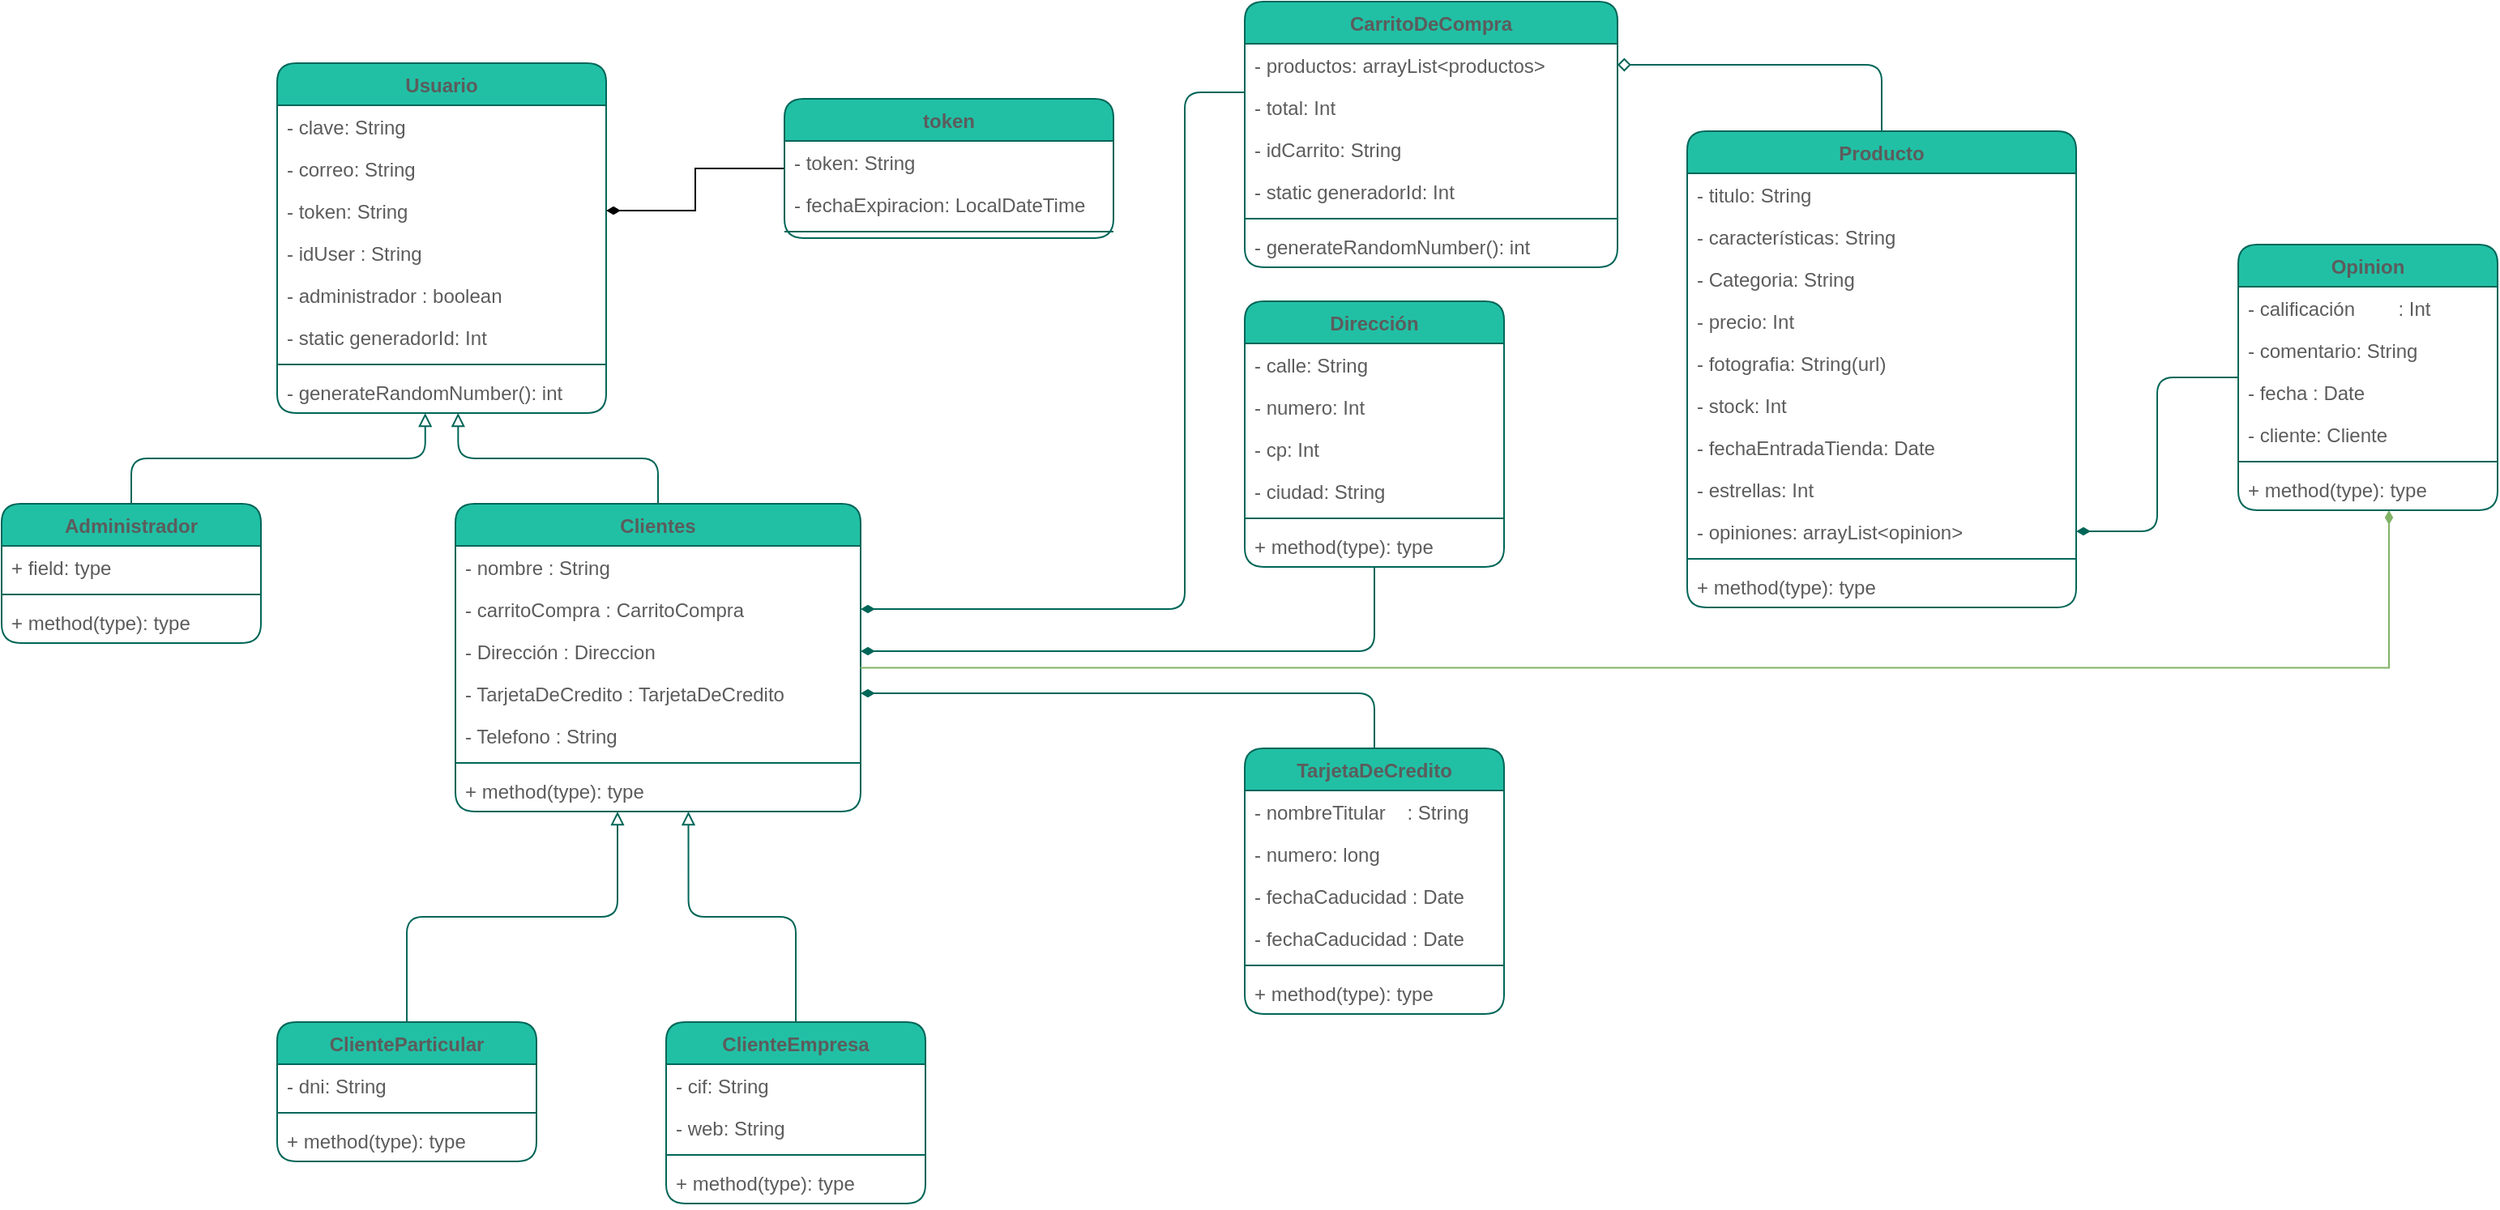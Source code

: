 <mxfile version="17.4.2" type="device"><diagram id="d1FoPwTRUMCMDy_rJjSz" name="Página-1"><mxGraphModel dx="946" dy="695" grid="1" gridSize="10" guides="1" tooltips="1" connect="1" arrows="1" fold="1" page="1" pageScale="1" pageWidth="1654" pageHeight="2336" math="0" shadow="0"><root><mxCell id="0"/><mxCell id="1" parent="0"/><mxCell id="tFjRFSFF7-OGrWjN_tVe-1" value="Usuario" style="swimlane;fontStyle=1;align=center;verticalAlign=top;childLayout=stackLayout;horizontal=1;startSize=26;horizontalStack=0;resizeParent=1;resizeParentMax=0;resizeLast=0;collapsible=1;marginBottom=0;rounded=1;fillColor=#21C0A5;strokeColor=#006658;fontColor=#5C5C5C;" parent="1" vertex="1"><mxGeometry x="227" y="88" width="203" height="216" as="geometry"/></mxCell><mxCell id="tFjRFSFF7-OGrWjN_tVe-2" value="- clave: String   " style="text;strokeColor=none;fillColor=none;align=left;verticalAlign=top;spacingLeft=4;spacingRight=4;overflow=hidden;rotatable=0;points=[[0,0.5],[1,0.5]];portConstraint=eastwest;rounded=1;fontColor=#5C5C5C;" parent="tFjRFSFF7-OGrWjN_tVe-1" vertex="1"><mxGeometry y="26" width="203" height="26" as="geometry"/></mxCell><mxCell id="tFjRFSFF7-OGrWjN_tVe-22" value="- correo: String   " style="text;strokeColor=none;fillColor=none;align=left;verticalAlign=top;spacingLeft=4;spacingRight=4;overflow=hidden;rotatable=0;points=[[0,0.5],[1,0.5]];portConstraint=eastwest;rounded=1;fontColor=#5C5C5C;" parent="tFjRFSFF7-OGrWjN_tVe-1" vertex="1"><mxGeometry y="52" width="203" height="26" as="geometry"/></mxCell><mxCell id="VLmH1eyOsucqPhwSp4mZ-1" value="- token: String   " style="text;strokeColor=none;fillColor=none;align=left;verticalAlign=top;spacingLeft=4;spacingRight=4;overflow=hidden;rotatable=0;points=[[0,0.5],[1,0.5]];portConstraint=eastwest;rounded=1;fontColor=#5C5C5C;" parent="tFjRFSFF7-OGrWjN_tVe-1" vertex="1"><mxGeometry y="78" width="203" height="26" as="geometry"/></mxCell><mxCell id="tFjRFSFF7-OGrWjN_tVe-92" value="- idUser : String" style="text;strokeColor=none;fillColor=none;align=left;verticalAlign=top;spacingLeft=4;spacingRight=4;overflow=hidden;rotatable=0;points=[[0,0.5],[1,0.5]];portConstraint=eastwest;rounded=1;fontColor=#5C5C5C;" parent="tFjRFSFF7-OGrWjN_tVe-1" vertex="1"><mxGeometry y="104" width="203" height="26" as="geometry"/></mxCell><mxCell id="NfGuIt9J-ZCbJEeg3Rz8-1" value="- administrador : boolean" style="text;strokeColor=none;fillColor=none;align=left;verticalAlign=top;spacingLeft=4;spacingRight=4;overflow=hidden;rotatable=0;points=[[0,0.5],[1,0.5]];portConstraint=eastwest;rounded=1;fontColor=#5C5C5C;" vertex="1" parent="tFjRFSFF7-OGrWjN_tVe-1"><mxGeometry y="130" width="203" height="26" as="geometry"/></mxCell><mxCell id="tFjRFSFF7-OGrWjN_tVe-93" value="- static generadorId: Int" style="text;strokeColor=none;fillColor=none;align=left;verticalAlign=top;spacingLeft=4;spacingRight=4;overflow=hidden;rotatable=0;points=[[0,0.5],[1,0.5]];portConstraint=eastwest;rounded=1;fontColor=#5C5C5C;" parent="tFjRFSFF7-OGrWjN_tVe-1" vertex="1"><mxGeometry y="156" width="203" height="26" as="geometry"/></mxCell><mxCell id="tFjRFSFF7-OGrWjN_tVe-3" value="" style="line;strokeWidth=1;fillColor=none;align=left;verticalAlign=middle;spacingTop=-1;spacingLeft=3;spacingRight=3;rotatable=0;labelPosition=right;points=[];portConstraint=eastwest;rounded=1;strokeColor=#006658;fontColor=#5C5C5C;" parent="tFjRFSFF7-OGrWjN_tVe-1" vertex="1"><mxGeometry y="182" width="203" height="8" as="geometry"/></mxCell><mxCell id="tFjRFSFF7-OGrWjN_tVe-4" value="- generateRandomNumber(): int" style="text;strokeColor=none;fillColor=none;align=left;verticalAlign=top;spacingLeft=4;spacingRight=4;overflow=hidden;rotatable=0;points=[[0,0.5],[1,0.5]];portConstraint=eastwest;rounded=1;fontColor=#5C5C5C;" parent="tFjRFSFF7-OGrWjN_tVe-1" vertex="1"><mxGeometry y="190" width="203" height="26" as="geometry"/></mxCell><mxCell id="tFjRFSFF7-OGrWjN_tVe-25" style="edgeStyle=orthogonalEdgeStyle;rounded=1;orthogonalLoop=1;jettySize=auto;html=1;entryX=0.45;entryY=1;entryDx=0;entryDy=0;entryPerimeter=0;endArrow=block;endFill=0;strokeColor=#006658;fontColor=#5C5C5C;" parent="1" source="tFjRFSFF7-OGrWjN_tVe-6" target="tFjRFSFF7-OGrWjN_tVe-4" edge="1"><mxGeometry relative="1" as="geometry"/></mxCell><mxCell id="tFjRFSFF7-OGrWjN_tVe-6" value="Administrador" style="swimlane;fontStyle=1;align=center;verticalAlign=top;childLayout=stackLayout;horizontal=1;startSize=26;horizontalStack=0;resizeParent=1;resizeParentMax=0;resizeLast=0;collapsible=1;marginBottom=0;rounded=1;fillColor=#21C0A5;strokeColor=#006658;fontColor=#5C5C5C;" parent="1" vertex="1"><mxGeometry x="57" y="360" width="160" height="86" as="geometry"/></mxCell><mxCell id="tFjRFSFF7-OGrWjN_tVe-7" value="+ field: type" style="text;strokeColor=none;fillColor=none;align=left;verticalAlign=top;spacingLeft=4;spacingRight=4;overflow=hidden;rotatable=0;points=[[0,0.5],[1,0.5]];portConstraint=eastwest;rounded=1;fontColor=#5C5C5C;" parent="tFjRFSFF7-OGrWjN_tVe-6" vertex="1"><mxGeometry y="26" width="160" height="26" as="geometry"/></mxCell><mxCell id="tFjRFSFF7-OGrWjN_tVe-8" value="" style="line;strokeWidth=1;fillColor=none;align=left;verticalAlign=middle;spacingTop=-1;spacingLeft=3;spacingRight=3;rotatable=0;labelPosition=right;points=[];portConstraint=eastwest;rounded=1;strokeColor=#006658;fontColor=#5C5C5C;" parent="tFjRFSFF7-OGrWjN_tVe-6" vertex="1"><mxGeometry y="52" width="160" height="8" as="geometry"/></mxCell><mxCell id="tFjRFSFF7-OGrWjN_tVe-9" value="+ method(type): type" style="text;strokeColor=none;fillColor=none;align=left;verticalAlign=top;spacingLeft=4;spacingRight=4;overflow=hidden;rotatable=0;points=[[0,0.5],[1,0.5]];portConstraint=eastwest;rounded=1;fontColor=#5C5C5C;" parent="tFjRFSFF7-OGrWjN_tVe-6" vertex="1"><mxGeometry y="60" width="160" height="26" as="geometry"/></mxCell><mxCell id="tFjRFSFF7-OGrWjN_tVe-28" style="edgeStyle=orthogonalEdgeStyle;rounded=1;orthogonalLoop=1;jettySize=auto;html=1;entryX=0.55;entryY=1;entryDx=0;entryDy=0;entryPerimeter=0;endArrow=block;endFill=0;strokeColor=#006658;fontColor=#5C5C5C;" parent="1" source="tFjRFSFF7-OGrWjN_tVe-10" target="tFjRFSFF7-OGrWjN_tVe-4" edge="1"><mxGeometry relative="1" as="geometry"/></mxCell><mxCell id="tFjRFSFF7-OGrWjN_tVe-10" value="Clientes" style="swimlane;fontStyle=1;align=center;verticalAlign=top;childLayout=stackLayout;horizontal=1;startSize=26;horizontalStack=0;resizeParent=1;resizeParentMax=0;resizeLast=0;collapsible=1;marginBottom=0;rounded=1;fillColor=#21C0A5;strokeColor=#006658;fontColor=#5C5C5C;" parent="1" vertex="1"><mxGeometry x="337" y="360" width="250" height="190" as="geometry"/></mxCell><mxCell id="tFjRFSFF7-OGrWjN_tVe-11" value="- nombre : String " style="text;strokeColor=none;fillColor=none;align=left;verticalAlign=top;spacingLeft=4;spacingRight=4;overflow=hidden;rotatable=0;points=[[0,0.5],[1,0.5]];portConstraint=eastwest;rounded=1;fontColor=#5C5C5C;" parent="tFjRFSFF7-OGrWjN_tVe-10" vertex="1"><mxGeometry y="26" width="250" height="26" as="geometry"/></mxCell><mxCell id="tFjRFSFF7-OGrWjN_tVe-83" value="- carritoCompra : CarritoCompra " style="text;strokeColor=none;fillColor=none;align=left;verticalAlign=top;spacingLeft=4;spacingRight=4;overflow=hidden;rotatable=0;points=[[0,0.5],[1,0.5]];portConstraint=eastwest;rounded=1;fontColor=#5C5C5C;" parent="tFjRFSFF7-OGrWjN_tVe-10" vertex="1"><mxGeometry y="52" width="250" height="26" as="geometry"/></mxCell><mxCell id="tFjRFSFF7-OGrWjN_tVe-29" value="- Dirección : Direccion " style="text;strokeColor=none;fillColor=none;align=left;verticalAlign=top;spacingLeft=4;spacingRight=4;overflow=hidden;rotatable=0;points=[[0,0.5],[1,0.5]];portConstraint=eastwest;rounded=1;fontColor=#5C5C5C;" parent="tFjRFSFF7-OGrWjN_tVe-10" vertex="1"><mxGeometry y="78" width="250" height="26" as="geometry"/></mxCell><mxCell id="tFjRFSFF7-OGrWjN_tVe-30" value="- TarjetaDeCredito : TarjetaDeCredito " style="text;strokeColor=none;fillColor=none;align=left;verticalAlign=top;spacingLeft=4;spacingRight=4;overflow=hidden;rotatable=0;points=[[0,0.5],[1,0.5]];portConstraint=eastwest;rounded=1;fontColor=#5C5C5C;" parent="tFjRFSFF7-OGrWjN_tVe-10" vertex="1"><mxGeometry y="104" width="250" height="26" as="geometry"/></mxCell><mxCell id="tFjRFSFF7-OGrWjN_tVe-31" value="- Telefono : String " style="text;strokeColor=none;fillColor=none;align=left;verticalAlign=top;spacingLeft=4;spacingRight=4;overflow=hidden;rotatable=0;points=[[0,0.5],[1,0.5]];portConstraint=eastwest;rounded=1;fontColor=#5C5C5C;" parent="tFjRFSFF7-OGrWjN_tVe-10" vertex="1"><mxGeometry y="130" width="250" height="26" as="geometry"/></mxCell><mxCell id="tFjRFSFF7-OGrWjN_tVe-12" value="" style="line;strokeWidth=1;fillColor=none;align=left;verticalAlign=middle;spacingTop=-1;spacingLeft=3;spacingRight=3;rotatable=0;labelPosition=right;points=[];portConstraint=eastwest;rounded=1;strokeColor=#006658;fontColor=#5C5C5C;" parent="tFjRFSFF7-OGrWjN_tVe-10" vertex="1"><mxGeometry y="156" width="250" height="8" as="geometry"/></mxCell><mxCell id="tFjRFSFF7-OGrWjN_tVe-13" value="+ method(type): type" style="text;strokeColor=none;fillColor=none;align=left;verticalAlign=top;spacingLeft=4;spacingRight=4;overflow=hidden;rotatable=0;points=[[0,0.5],[1,0.5]];portConstraint=eastwest;rounded=1;fontColor=#5C5C5C;" parent="tFjRFSFF7-OGrWjN_tVe-10" vertex="1"><mxGeometry y="164" width="250" height="26" as="geometry"/></mxCell><mxCell id="tFjRFSFF7-OGrWjN_tVe-34" style="edgeStyle=orthogonalEdgeStyle;rounded=1;orthogonalLoop=1;jettySize=auto;html=1;entryX=0.4;entryY=1;entryDx=0;entryDy=0;entryPerimeter=0;endArrow=block;endFill=0;strokeColor=#006658;fontColor=#5C5C5C;" parent="1" source="tFjRFSFF7-OGrWjN_tVe-14" target="tFjRFSFF7-OGrWjN_tVe-13" edge="1"><mxGeometry relative="1" as="geometry"/></mxCell><mxCell id="tFjRFSFF7-OGrWjN_tVe-14" value="ClienteParticular" style="swimlane;fontStyle=1;align=center;verticalAlign=top;childLayout=stackLayout;horizontal=1;startSize=26;horizontalStack=0;resizeParent=1;resizeParentMax=0;resizeLast=0;collapsible=1;marginBottom=0;rounded=1;fillColor=#21C0A5;strokeColor=#006658;fontColor=#5C5C5C;" parent="1" vertex="1"><mxGeometry x="227" y="680" width="160" height="86" as="geometry"/></mxCell><mxCell id="tFjRFSFF7-OGrWjN_tVe-15" value="- dni: String" style="text;strokeColor=none;fillColor=none;align=left;verticalAlign=top;spacingLeft=4;spacingRight=4;overflow=hidden;rotatable=0;points=[[0,0.5],[1,0.5]];portConstraint=eastwest;rounded=1;fontColor=#5C5C5C;" parent="tFjRFSFF7-OGrWjN_tVe-14" vertex="1"><mxGeometry y="26" width="160" height="26" as="geometry"/></mxCell><mxCell id="tFjRFSFF7-OGrWjN_tVe-16" value="" style="line;strokeWidth=1;fillColor=none;align=left;verticalAlign=middle;spacingTop=-1;spacingLeft=3;spacingRight=3;rotatable=0;labelPosition=right;points=[];portConstraint=eastwest;rounded=1;strokeColor=#006658;fontColor=#5C5C5C;" parent="tFjRFSFF7-OGrWjN_tVe-14" vertex="1"><mxGeometry y="52" width="160" height="8" as="geometry"/></mxCell><mxCell id="tFjRFSFF7-OGrWjN_tVe-17" value="+ method(type): type" style="text;strokeColor=none;fillColor=none;align=left;verticalAlign=top;spacingLeft=4;spacingRight=4;overflow=hidden;rotatable=0;points=[[0,0.5],[1,0.5]];portConstraint=eastwest;rounded=1;fontColor=#5C5C5C;" parent="tFjRFSFF7-OGrWjN_tVe-14" vertex="1"><mxGeometry y="60" width="160" height="26" as="geometry"/></mxCell><mxCell id="tFjRFSFF7-OGrWjN_tVe-35" style="edgeStyle=orthogonalEdgeStyle;rounded=1;orthogonalLoop=1;jettySize=auto;html=1;entryX=0.575;entryY=1;entryDx=0;entryDy=0;entryPerimeter=0;endArrow=block;endFill=0;strokeColor=#006658;fontColor=#5C5C5C;" parent="1" source="tFjRFSFF7-OGrWjN_tVe-18" target="tFjRFSFF7-OGrWjN_tVe-13" edge="1"><mxGeometry relative="1" as="geometry"/></mxCell><mxCell id="tFjRFSFF7-OGrWjN_tVe-18" value="ClienteEmpresa" style="swimlane;fontStyle=1;align=center;verticalAlign=top;childLayout=stackLayout;horizontal=1;startSize=26;horizontalStack=0;resizeParent=1;resizeParentMax=0;resizeLast=0;collapsible=1;marginBottom=0;rounded=1;fillColor=#21C0A5;strokeColor=#006658;fontColor=#5C5C5C;" parent="1" vertex="1"><mxGeometry x="467" y="680" width="160" height="112" as="geometry"/></mxCell><mxCell id="tFjRFSFF7-OGrWjN_tVe-19" value="- cif: String" style="text;strokeColor=none;fillColor=none;align=left;verticalAlign=top;spacingLeft=4;spacingRight=4;overflow=hidden;rotatable=0;points=[[0,0.5],[1,0.5]];portConstraint=eastwest;rounded=1;fontColor=#5C5C5C;" parent="tFjRFSFF7-OGrWjN_tVe-18" vertex="1"><mxGeometry y="26" width="160" height="26" as="geometry"/></mxCell><mxCell id="tFjRFSFF7-OGrWjN_tVe-33" value="- web: String" style="text;strokeColor=none;fillColor=none;align=left;verticalAlign=top;spacingLeft=4;spacingRight=4;overflow=hidden;rotatable=0;points=[[0,0.5],[1,0.5]];portConstraint=eastwest;rounded=1;fontColor=#5C5C5C;" parent="tFjRFSFF7-OGrWjN_tVe-18" vertex="1"><mxGeometry y="52" width="160" height="26" as="geometry"/></mxCell><mxCell id="tFjRFSFF7-OGrWjN_tVe-20" value="" style="line;strokeWidth=1;fillColor=none;align=left;verticalAlign=middle;spacingTop=-1;spacingLeft=3;spacingRight=3;rotatable=0;labelPosition=right;points=[];portConstraint=eastwest;rounded=1;strokeColor=#006658;fontColor=#5C5C5C;" parent="tFjRFSFF7-OGrWjN_tVe-18" vertex="1"><mxGeometry y="78" width="160" height="8" as="geometry"/></mxCell><mxCell id="tFjRFSFF7-OGrWjN_tVe-21" value="+ method(type): type" style="text;strokeColor=none;fillColor=none;align=left;verticalAlign=top;spacingLeft=4;spacingRight=4;overflow=hidden;rotatable=0;points=[[0,0.5],[1,0.5]];portConstraint=eastwest;rounded=1;fontColor=#5C5C5C;" parent="tFjRFSFF7-OGrWjN_tVe-18" vertex="1"><mxGeometry y="86" width="160" height="26" as="geometry"/></mxCell><mxCell id="tFjRFSFF7-OGrWjN_tVe-85" style="edgeStyle=orthogonalEdgeStyle;curved=0;rounded=1;sketch=0;orthogonalLoop=1;jettySize=auto;html=1;entryX=1;entryY=0.5;entryDx=0;entryDy=0;fontColor=#5C5C5C;endArrow=diamondThin;endFill=1;strokeColor=#006658;fillColor=#21C0A5;" parent="1" source="tFjRFSFF7-OGrWjN_tVe-39" target="tFjRFSFF7-OGrWjN_tVe-29" edge="1"><mxGeometry relative="1" as="geometry"/></mxCell><mxCell id="tFjRFSFF7-OGrWjN_tVe-39" value="Dirección" style="swimlane;fontStyle=1;align=center;verticalAlign=top;childLayout=stackLayout;horizontal=1;startSize=26;horizontalStack=0;resizeParent=1;resizeParentMax=0;resizeLast=0;collapsible=1;marginBottom=0;rounded=1;fillColor=#21C0A5;strokeColor=#006658;fontColor=#5C5C5C;" parent="1" vertex="1"><mxGeometry x="824" y="235" width="160" height="164" as="geometry"/></mxCell><mxCell id="tFjRFSFF7-OGrWjN_tVe-40" value="- calle: String" style="text;strokeColor=none;fillColor=none;align=left;verticalAlign=top;spacingLeft=4;spacingRight=4;overflow=hidden;rotatable=0;points=[[0,0.5],[1,0.5]];portConstraint=eastwest;rounded=1;fontColor=#5C5C5C;" parent="tFjRFSFF7-OGrWjN_tVe-39" vertex="1"><mxGeometry y="26" width="160" height="26" as="geometry"/></mxCell><mxCell id="tFjRFSFF7-OGrWjN_tVe-41" value="- numero: Int" style="text;strokeColor=none;fillColor=none;align=left;verticalAlign=top;spacingLeft=4;spacingRight=4;overflow=hidden;rotatable=0;points=[[0,0.5],[1,0.5]];portConstraint=eastwest;rounded=1;fontColor=#5C5C5C;" parent="tFjRFSFF7-OGrWjN_tVe-39" vertex="1"><mxGeometry y="52" width="160" height="26" as="geometry"/></mxCell><mxCell id="tFjRFSFF7-OGrWjN_tVe-44" value="- cp: Int" style="text;strokeColor=none;fillColor=none;align=left;verticalAlign=top;spacingLeft=4;spacingRight=4;overflow=hidden;rotatable=0;points=[[0,0.5],[1,0.5]];portConstraint=eastwest;rounded=1;fontColor=#5C5C5C;" parent="tFjRFSFF7-OGrWjN_tVe-39" vertex="1"><mxGeometry y="78" width="160" height="26" as="geometry"/></mxCell><mxCell id="tFjRFSFF7-OGrWjN_tVe-45" value="- ciudad: String" style="text;strokeColor=none;fillColor=none;align=left;verticalAlign=top;spacingLeft=4;spacingRight=4;overflow=hidden;rotatable=0;points=[[0,0.5],[1,0.5]];portConstraint=eastwest;rounded=1;fontColor=#5C5C5C;" parent="tFjRFSFF7-OGrWjN_tVe-39" vertex="1"><mxGeometry y="104" width="160" height="26" as="geometry"/></mxCell><mxCell id="tFjRFSFF7-OGrWjN_tVe-42" value="" style="line;strokeWidth=1;fillColor=none;align=left;verticalAlign=middle;spacingTop=-1;spacingLeft=3;spacingRight=3;rotatable=0;labelPosition=right;points=[];portConstraint=eastwest;rounded=1;strokeColor=#006658;fontColor=#5C5C5C;" parent="tFjRFSFF7-OGrWjN_tVe-39" vertex="1"><mxGeometry y="130" width="160" height="8" as="geometry"/></mxCell><mxCell id="tFjRFSFF7-OGrWjN_tVe-43" value="+ method(type): type" style="text;strokeColor=none;fillColor=none;align=left;verticalAlign=top;spacingLeft=4;spacingRight=4;overflow=hidden;rotatable=0;points=[[0,0.5],[1,0.5]];portConstraint=eastwest;rounded=1;fontColor=#5C5C5C;" parent="tFjRFSFF7-OGrWjN_tVe-39" vertex="1"><mxGeometry y="138" width="160" height="26" as="geometry"/></mxCell><mxCell id="tFjRFSFF7-OGrWjN_tVe-84" style="edgeStyle=orthogonalEdgeStyle;curved=0;rounded=1;sketch=0;orthogonalLoop=1;jettySize=auto;html=1;entryX=1;entryY=0.5;entryDx=0;entryDy=0;fontColor=#5C5C5C;endArrow=diamondThin;endFill=1;strokeColor=#006658;fillColor=#21C0A5;" parent="1" source="tFjRFSFF7-OGrWjN_tVe-47" target="tFjRFSFF7-OGrWjN_tVe-30" edge="1"><mxGeometry relative="1" as="geometry"/></mxCell><mxCell id="tFjRFSFF7-OGrWjN_tVe-47" value="TarjetaDeCredito" style="swimlane;fontStyle=1;align=center;verticalAlign=top;childLayout=stackLayout;horizontal=1;startSize=26;horizontalStack=0;resizeParent=1;resizeParentMax=0;resizeLast=0;collapsible=1;marginBottom=0;rounded=1;fillColor=#21C0A5;strokeColor=#006658;fontColor=#5C5C5C;" parent="1" vertex="1"><mxGeometry x="824" y="511" width="160" height="164" as="geometry"/></mxCell><mxCell id="tFjRFSFF7-OGrWjN_tVe-48" value="- nombreTitular    : String" style="text;strokeColor=none;fillColor=none;align=left;verticalAlign=top;spacingLeft=4;spacingRight=4;overflow=hidden;rotatable=0;points=[[0,0.5],[1,0.5]];portConstraint=eastwest;rounded=1;fontColor=#5C5C5C;" parent="tFjRFSFF7-OGrWjN_tVe-47" vertex="1"><mxGeometry y="26" width="160" height="26" as="geometry"/></mxCell><mxCell id="tFjRFSFF7-OGrWjN_tVe-49" value="- numero: long" style="text;strokeColor=none;fillColor=none;align=left;verticalAlign=top;spacingLeft=4;spacingRight=4;overflow=hidden;rotatable=0;points=[[0,0.5],[1,0.5]];portConstraint=eastwest;rounded=1;fontColor=#5C5C5C;" parent="tFjRFSFF7-OGrWjN_tVe-47" vertex="1"><mxGeometry y="52" width="160" height="26" as="geometry"/></mxCell><mxCell id="VLmH1eyOsucqPhwSp4mZ-2" value="- fechaCaducidad : Date" style="text;strokeColor=none;fillColor=none;align=left;verticalAlign=top;spacingLeft=4;spacingRight=4;overflow=hidden;rotatable=0;points=[[0,0.5],[1,0.5]];portConstraint=eastwest;rounded=1;fontColor=#5C5C5C;" parent="tFjRFSFF7-OGrWjN_tVe-47" vertex="1"><mxGeometry y="78" width="160" height="26" as="geometry"/></mxCell><mxCell id="tFjRFSFF7-OGrWjN_tVe-50" value="- fechaCaducidad : Date" style="text;strokeColor=none;fillColor=none;align=left;verticalAlign=top;spacingLeft=4;spacingRight=4;overflow=hidden;rotatable=0;points=[[0,0.5],[1,0.5]];portConstraint=eastwest;rounded=1;fontColor=#5C5C5C;" parent="tFjRFSFF7-OGrWjN_tVe-47" vertex="1"><mxGeometry y="104" width="160" height="26" as="geometry"/></mxCell><mxCell id="tFjRFSFF7-OGrWjN_tVe-52" value="" style="line;strokeWidth=1;fillColor=none;align=left;verticalAlign=middle;spacingTop=-1;spacingLeft=3;spacingRight=3;rotatable=0;labelPosition=right;points=[];portConstraint=eastwest;rounded=1;strokeColor=#006658;fontColor=#5C5C5C;" parent="tFjRFSFF7-OGrWjN_tVe-47" vertex="1"><mxGeometry y="130" width="160" height="8" as="geometry"/></mxCell><mxCell id="tFjRFSFF7-OGrWjN_tVe-53" value="+ method(type): type" style="text;strokeColor=none;fillColor=none;align=left;verticalAlign=top;spacingLeft=4;spacingRight=4;overflow=hidden;rotatable=0;points=[[0,0.5],[1,0.5]];portConstraint=eastwest;rounded=1;fontColor=#5C5C5C;" parent="tFjRFSFF7-OGrWjN_tVe-47" vertex="1"><mxGeometry y="138" width="160" height="26" as="geometry"/></mxCell><mxCell id="tFjRFSFF7-OGrWjN_tVe-87" style="edgeStyle=orthogonalEdgeStyle;curved=0;rounded=1;sketch=0;orthogonalLoop=1;jettySize=auto;html=1;entryX=1;entryY=0.5;entryDx=0;entryDy=0;fontColor=#5C5C5C;endArrow=diamond;endFill=0;strokeColor=#006658;fillColor=#21C0A5;" parent="1" source="tFjRFSFF7-OGrWjN_tVe-60" target="tFjRFSFF7-OGrWjN_tVe-79" edge="1"><mxGeometry relative="1" as="geometry"/></mxCell><mxCell id="tFjRFSFF7-OGrWjN_tVe-60" value="Producto" style="swimlane;fontStyle=1;align=center;verticalAlign=top;childLayout=stackLayout;horizontal=1;startSize=26;horizontalStack=0;resizeParent=1;resizeParentMax=0;resizeLast=0;collapsible=1;marginBottom=0;rounded=1;fillColor=#21C0A5;strokeColor=#006658;fontColor=#5C5C5C;" parent="1" vertex="1"><mxGeometry x="1097" y="130" width="240" height="294" as="geometry"/></mxCell><mxCell id="tFjRFSFF7-OGrWjN_tVe-61" value="- titulo: String   " style="text;strokeColor=none;fillColor=none;align=left;verticalAlign=top;spacingLeft=4;spacingRight=4;overflow=hidden;rotatable=0;points=[[0,0.5],[1,0.5]];portConstraint=eastwest;rounded=1;fontColor=#5C5C5C;" parent="tFjRFSFF7-OGrWjN_tVe-60" vertex="1"><mxGeometry y="26" width="240" height="26" as="geometry"/></mxCell><mxCell id="tFjRFSFF7-OGrWjN_tVe-62" value="- características: String   " style="text;strokeColor=none;fillColor=none;align=left;verticalAlign=top;spacingLeft=4;spacingRight=4;overflow=hidden;rotatable=0;points=[[0,0.5],[1,0.5]];portConstraint=eastwest;rounded=1;fontColor=#5C5C5C;" parent="tFjRFSFF7-OGrWjN_tVe-60" vertex="1"><mxGeometry y="52" width="240" height="26" as="geometry"/></mxCell><mxCell id="tFjRFSFF7-OGrWjN_tVe-65" value="- Categoria: String   " style="text;strokeColor=none;fillColor=none;align=left;verticalAlign=top;spacingLeft=4;spacingRight=4;overflow=hidden;rotatable=0;points=[[0,0.5],[1,0.5]];portConstraint=eastwest;rounded=1;fontColor=#5C5C5C;" parent="tFjRFSFF7-OGrWjN_tVe-60" vertex="1"><mxGeometry y="78" width="240" height="26" as="geometry"/></mxCell><mxCell id="tFjRFSFF7-OGrWjN_tVe-66" value="- precio: Int   " style="text;strokeColor=none;fillColor=none;align=left;verticalAlign=top;spacingLeft=4;spacingRight=4;overflow=hidden;rotatable=0;points=[[0,0.5],[1,0.5]];portConstraint=eastwest;rounded=1;fontColor=#5C5C5C;" parent="tFjRFSFF7-OGrWjN_tVe-60" vertex="1"><mxGeometry y="104" width="240" height="26" as="geometry"/></mxCell><mxCell id="tFjRFSFF7-OGrWjN_tVe-67" value="- fotografia: String(url)   " style="text;strokeColor=none;fillColor=none;align=left;verticalAlign=top;spacingLeft=4;spacingRight=4;overflow=hidden;rotatable=0;points=[[0,0.5],[1,0.5]];portConstraint=eastwest;rounded=1;fontColor=#5C5C5C;" parent="tFjRFSFF7-OGrWjN_tVe-60" vertex="1"><mxGeometry y="130" width="240" height="26" as="geometry"/></mxCell><mxCell id="tFjRFSFF7-OGrWjN_tVe-68" value="- stock: Int   " style="text;strokeColor=none;fillColor=none;align=left;verticalAlign=top;spacingLeft=4;spacingRight=4;overflow=hidden;rotatable=0;points=[[0,0.5],[1,0.5]];portConstraint=eastwest;rounded=1;fontColor=#5C5C5C;" parent="tFjRFSFF7-OGrWjN_tVe-60" vertex="1"><mxGeometry y="156" width="240" height="26" as="geometry"/></mxCell><mxCell id="tFjRFSFF7-OGrWjN_tVe-69" value="- fechaEntradaTienda: Date  " style="text;strokeColor=none;fillColor=none;align=left;verticalAlign=top;spacingLeft=4;spacingRight=4;overflow=hidden;rotatable=0;points=[[0,0.5],[1,0.5]];portConstraint=eastwest;rounded=1;fontColor=#5C5C5C;" parent="tFjRFSFF7-OGrWjN_tVe-60" vertex="1"><mxGeometry y="182" width="240" height="26" as="geometry"/></mxCell><mxCell id="3Z9f9Wy0Vmw_02HhkJ2m-20" value="- estrellas: Int   " style="text;strokeColor=none;fillColor=none;align=left;verticalAlign=top;spacingLeft=4;spacingRight=4;overflow=hidden;rotatable=0;points=[[0,0.5],[1,0.5]];portConstraint=eastwest;rounded=1;fontColor=#5C5C5C;" parent="tFjRFSFF7-OGrWjN_tVe-60" vertex="1"><mxGeometry y="208" width="240" height="26" as="geometry"/></mxCell><mxCell id="tFjRFSFF7-OGrWjN_tVe-70" value="- opiniones: arrayList&lt;opinion&gt;  " style="text;strokeColor=none;fillColor=none;align=left;verticalAlign=top;spacingLeft=4;spacingRight=4;overflow=hidden;rotatable=0;points=[[0,0.5],[1,0.5]];portConstraint=eastwest;rounded=1;fontColor=#5C5C5C;" parent="tFjRFSFF7-OGrWjN_tVe-60" vertex="1"><mxGeometry y="234" width="240" height="26" as="geometry"/></mxCell><mxCell id="tFjRFSFF7-OGrWjN_tVe-63" value="" style="line;strokeWidth=1;fillColor=none;align=left;verticalAlign=middle;spacingTop=-1;spacingLeft=3;spacingRight=3;rotatable=0;labelPosition=right;points=[];portConstraint=eastwest;rounded=1;strokeColor=#006658;fontColor=#5C5C5C;" parent="tFjRFSFF7-OGrWjN_tVe-60" vertex="1"><mxGeometry y="260" width="240" height="8" as="geometry"/></mxCell><mxCell id="tFjRFSFF7-OGrWjN_tVe-64" value="+ method(type): type" style="text;strokeColor=none;fillColor=none;align=left;verticalAlign=top;spacingLeft=4;spacingRight=4;overflow=hidden;rotatable=0;points=[[0,0.5],[1,0.5]];portConstraint=eastwest;rounded=1;fontColor=#5C5C5C;" parent="tFjRFSFF7-OGrWjN_tVe-60" vertex="1"><mxGeometry y="268" width="240" height="26" as="geometry"/></mxCell><mxCell id="tFjRFSFF7-OGrWjN_tVe-77" style="edgeStyle=orthogonalEdgeStyle;curved=0;rounded=1;sketch=0;orthogonalLoop=1;jettySize=auto;html=1;entryX=1;entryY=0.5;entryDx=0;entryDy=0;fontColor=#5C5C5C;strokeColor=#006658;fillColor=#21C0A5;endArrow=diamondThin;endFill=1;" parent="1" source="tFjRFSFF7-OGrWjN_tVe-71" target="tFjRFSFF7-OGrWjN_tVe-70" edge="1"><mxGeometry relative="1" as="geometry"/></mxCell><mxCell id="3Z9f9Wy0Vmw_02HhkJ2m-1" style="edgeStyle=orthogonalEdgeStyle;rounded=0;orthogonalLoop=1;jettySize=auto;html=1;entryX=0.999;entryY=-0.108;entryDx=0;entryDy=0;entryPerimeter=0;endArrow=none;endFill=0;fillColor=#d5e8d4;strokeColor=#82b366;startArrow=diamondThin;startFill=1;" parent="1" source="tFjRFSFF7-OGrWjN_tVe-71" target="tFjRFSFF7-OGrWjN_tVe-30" edge="1"><mxGeometry relative="1" as="geometry"><Array as="points"><mxPoint x="1530" y="461"/></Array></mxGeometry></mxCell><mxCell id="tFjRFSFF7-OGrWjN_tVe-71" value="Opinion" style="swimlane;fontStyle=1;align=center;verticalAlign=top;childLayout=stackLayout;horizontal=1;startSize=26;horizontalStack=0;resizeParent=1;resizeParentMax=0;resizeLast=0;collapsible=1;marginBottom=0;rounded=1;fillColor=#21C0A5;strokeColor=#006658;fontColor=#5C5C5C;" parent="1" vertex="1"><mxGeometry x="1437" y="200" width="160" height="164" as="geometry"/></mxCell><mxCell id="tFjRFSFF7-OGrWjN_tVe-72" value="- calificación        : Int" style="text;strokeColor=none;fillColor=none;align=left;verticalAlign=top;spacingLeft=4;spacingRight=4;overflow=hidden;rotatable=0;points=[[0,0.5],[1,0.5]];portConstraint=eastwest;rounded=1;fontColor=#5C5C5C;" parent="tFjRFSFF7-OGrWjN_tVe-71" vertex="1"><mxGeometry y="26" width="160" height="26" as="geometry"/></mxCell><mxCell id="tFjRFSFF7-OGrWjN_tVe-73" value="- comentario: String" style="text;strokeColor=none;fillColor=none;align=left;verticalAlign=top;spacingLeft=4;spacingRight=4;overflow=hidden;rotatable=0;points=[[0,0.5],[1,0.5]];portConstraint=eastwest;rounded=1;fontColor=#5C5C5C;" parent="tFjRFSFF7-OGrWjN_tVe-71" vertex="1"><mxGeometry y="52" width="160" height="26" as="geometry"/></mxCell><mxCell id="tFjRFSFF7-OGrWjN_tVe-74" value="- fecha : Date" style="text;strokeColor=none;fillColor=none;align=left;verticalAlign=top;spacingLeft=4;spacingRight=4;overflow=hidden;rotatable=0;points=[[0,0.5],[1,0.5]];portConstraint=eastwest;rounded=1;fontColor=#5C5C5C;" parent="tFjRFSFF7-OGrWjN_tVe-71" vertex="1"><mxGeometry y="78" width="160" height="26" as="geometry"/></mxCell><mxCell id="3Z9f9Wy0Vmw_02HhkJ2m-2" value="- cliente: Cliente" style="text;strokeColor=none;fillColor=none;align=left;verticalAlign=top;spacingLeft=4;spacingRight=4;overflow=hidden;rotatable=0;points=[[0,0.5],[1,0.5]];portConstraint=eastwest;rounded=1;fontColor=#5C5C5C;" parent="tFjRFSFF7-OGrWjN_tVe-71" vertex="1"><mxGeometry y="104" width="160" height="26" as="geometry"/></mxCell><mxCell id="tFjRFSFF7-OGrWjN_tVe-75" value="" style="line;strokeWidth=1;fillColor=none;align=left;verticalAlign=middle;spacingTop=-1;spacingLeft=3;spacingRight=3;rotatable=0;labelPosition=right;points=[];portConstraint=eastwest;rounded=1;strokeColor=#006658;fontColor=#5C5C5C;" parent="tFjRFSFF7-OGrWjN_tVe-71" vertex="1"><mxGeometry y="130" width="160" height="8" as="geometry"/></mxCell><mxCell id="tFjRFSFF7-OGrWjN_tVe-76" value="+ method(type): type" style="text;strokeColor=none;fillColor=none;align=left;verticalAlign=top;spacingLeft=4;spacingRight=4;overflow=hidden;rotatable=0;points=[[0,0.5],[1,0.5]];portConstraint=eastwest;rounded=1;fontColor=#5C5C5C;" parent="tFjRFSFF7-OGrWjN_tVe-71" vertex="1"><mxGeometry y="138" width="160" height="26" as="geometry"/></mxCell><mxCell id="tFjRFSFF7-OGrWjN_tVe-86" style="edgeStyle=orthogonalEdgeStyle;curved=0;rounded=1;sketch=0;orthogonalLoop=1;jettySize=auto;html=1;entryX=1;entryY=0.5;entryDx=0;entryDy=0;fontColor=#5C5C5C;endArrow=diamondThin;endFill=1;strokeColor=#006658;fillColor=#21C0A5;" parent="1" source="tFjRFSFF7-OGrWjN_tVe-78" target="tFjRFSFF7-OGrWjN_tVe-83" edge="1"><mxGeometry relative="1" as="geometry"><Array as="points"><mxPoint x="787" y="106"/><mxPoint x="787" y="425"/></Array></mxGeometry></mxCell><mxCell id="tFjRFSFF7-OGrWjN_tVe-78" value="CarritoDeCompra" style="swimlane;fontStyle=1;align=center;verticalAlign=top;childLayout=stackLayout;horizontal=1;startSize=26;horizontalStack=0;resizeParent=1;resizeParentMax=0;resizeLast=0;collapsible=1;marginBottom=0;rounded=1;fillColor=#21C0A5;strokeColor=#006658;fontColor=#5C5C5C;" parent="1" vertex="1"><mxGeometry x="824" y="50" width="230" height="164" as="geometry"/></mxCell><mxCell id="tFjRFSFF7-OGrWjN_tVe-79" value="- productos: arrayList&lt;productos&gt;   " style="text;strokeColor=none;fillColor=none;align=left;verticalAlign=top;spacingLeft=4;spacingRight=4;overflow=hidden;rotatable=0;points=[[0,0.5],[1,0.5]];portConstraint=eastwest;rounded=1;fontColor=#5C5C5C;" parent="tFjRFSFF7-OGrWjN_tVe-78" vertex="1"><mxGeometry y="26" width="230" height="26" as="geometry"/></mxCell><mxCell id="tFjRFSFF7-OGrWjN_tVe-80" value="- total: Int   " style="text;strokeColor=none;fillColor=none;align=left;verticalAlign=top;spacingLeft=4;spacingRight=4;overflow=hidden;rotatable=0;points=[[0,0.5],[1,0.5]];portConstraint=eastwest;rounded=1;fontColor=#5C5C5C;" parent="tFjRFSFF7-OGrWjN_tVe-78" vertex="1"><mxGeometry y="52" width="230" height="26" as="geometry"/></mxCell><mxCell id="tFjRFSFF7-OGrWjN_tVe-90" value="- idCarrito: String   " style="text;strokeColor=none;fillColor=none;align=left;verticalAlign=top;spacingLeft=4;spacingRight=4;overflow=hidden;rotatable=0;points=[[0,0.5],[1,0.5]];portConstraint=eastwest;rounded=1;fontColor=#5C5C5C;" parent="tFjRFSFF7-OGrWjN_tVe-78" vertex="1"><mxGeometry y="78" width="230" height="26" as="geometry"/></mxCell><mxCell id="tFjRFSFF7-OGrWjN_tVe-89" value="- static generadorId: Int   " style="text;strokeColor=none;fillColor=none;align=left;verticalAlign=top;spacingLeft=4;spacingRight=4;overflow=hidden;rotatable=0;points=[[0,0.5],[1,0.5]];portConstraint=eastwest;rounded=1;fontColor=#5C5C5C;" parent="tFjRFSFF7-OGrWjN_tVe-78" vertex="1"><mxGeometry y="104" width="230" height="26" as="geometry"/></mxCell><mxCell id="tFjRFSFF7-OGrWjN_tVe-81" value="" style="line;strokeWidth=1;fillColor=none;align=left;verticalAlign=middle;spacingTop=-1;spacingLeft=3;spacingRight=3;rotatable=0;labelPosition=right;points=[];portConstraint=eastwest;rounded=1;strokeColor=#006658;fontColor=#5C5C5C;" parent="tFjRFSFF7-OGrWjN_tVe-78" vertex="1"><mxGeometry y="130" width="230" height="8" as="geometry"/></mxCell><mxCell id="tFjRFSFF7-OGrWjN_tVe-82" value="- generateRandomNumber(): int" style="text;strokeColor=none;fillColor=none;align=left;verticalAlign=top;spacingLeft=4;spacingRight=4;overflow=hidden;rotatable=0;points=[[0,0.5],[1,0.5]];portConstraint=eastwest;rounded=1;fontColor=#5C5C5C;" parent="tFjRFSFF7-OGrWjN_tVe-78" vertex="1"><mxGeometry y="138" width="230" height="26" as="geometry"/></mxCell><mxCell id="NfGuIt9J-ZCbJEeg3Rz8-11" style="edgeStyle=orthogonalEdgeStyle;rounded=0;orthogonalLoop=1;jettySize=auto;html=1;entryX=1;entryY=0.5;entryDx=0;entryDy=0;endArrow=diamondThin;endFill=1;" edge="1" parent="1" source="NfGuIt9J-ZCbJEeg3Rz8-2" target="VLmH1eyOsucqPhwSp4mZ-1"><mxGeometry relative="1" as="geometry"/></mxCell><mxCell id="NfGuIt9J-ZCbJEeg3Rz8-2" value="token" style="swimlane;fontStyle=1;align=center;verticalAlign=top;childLayout=stackLayout;horizontal=1;startSize=26;horizontalStack=0;resizeParent=1;resizeParentMax=0;resizeLast=0;collapsible=1;marginBottom=0;rounded=1;fillColor=#21C0A5;strokeColor=#006658;fontColor=#5C5C5C;" vertex="1" parent="1"><mxGeometry x="540" y="110" width="203" height="86" as="geometry"/></mxCell><mxCell id="NfGuIt9J-ZCbJEeg3Rz8-3" value="- token: String   " style="text;strokeColor=none;fillColor=none;align=left;verticalAlign=top;spacingLeft=4;spacingRight=4;overflow=hidden;rotatable=0;points=[[0,0.5],[1,0.5]];portConstraint=eastwest;rounded=1;fontColor=#5C5C5C;" vertex="1" parent="NfGuIt9J-ZCbJEeg3Rz8-2"><mxGeometry y="26" width="203" height="26" as="geometry"/></mxCell><mxCell id="NfGuIt9J-ZCbJEeg3Rz8-4" value="- fechaExpiracion: LocalDateTime   " style="text;strokeColor=none;fillColor=none;align=left;verticalAlign=top;spacingLeft=4;spacingRight=4;overflow=hidden;rotatable=0;points=[[0,0.5],[1,0.5]];portConstraint=eastwest;rounded=1;fontColor=#5C5C5C;" vertex="1" parent="NfGuIt9J-ZCbJEeg3Rz8-2"><mxGeometry y="52" width="203" height="26" as="geometry"/></mxCell><mxCell id="NfGuIt9J-ZCbJEeg3Rz8-9" value="" style="line;strokeWidth=1;fillColor=none;align=left;verticalAlign=middle;spacingTop=-1;spacingLeft=3;spacingRight=3;rotatable=0;labelPosition=right;points=[];portConstraint=eastwest;rounded=1;strokeColor=#006658;fontColor=#5C5C5C;" vertex="1" parent="NfGuIt9J-ZCbJEeg3Rz8-2"><mxGeometry y="78" width="203" height="8" as="geometry"/></mxCell></root></mxGraphModel></diagram></mxfile>